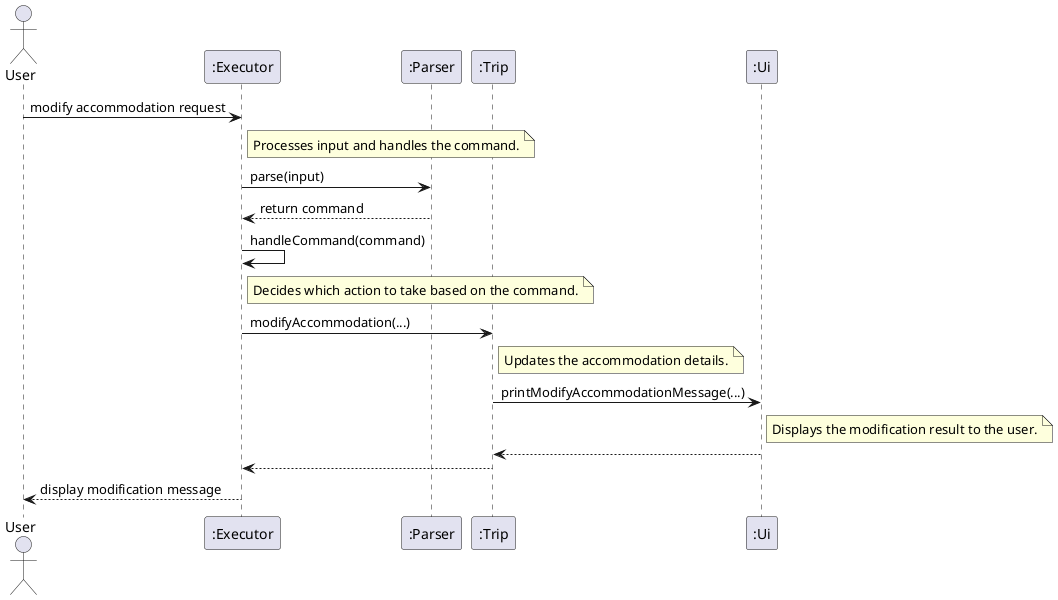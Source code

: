 @startuml
actor User
participant ":Executor" as Executor
participant ":Parser" as Parser
participant ":Trip" as Trip
participant ":Ui" as Ui

User -> Executor: modify accommodation request
note right of Executor: Processes input and handles the command.

Executor -> Parser: parse(input)
Parser --> Executor: return command

Executor -> Executor: handleCommand(command)
note right of Executor: Decides which action to take based on the command.

Executor -> Trip: modifyAccommodation(...)
note right of Trip: Updates the accommodation details.

Trip -> Ui: printModifyAccommodationMessage(...)
note right of Ui: Displays the modification result to the user.

Ui --> Trip:

Trip --> Executor:

Executor --> User: display modification message

@enduml